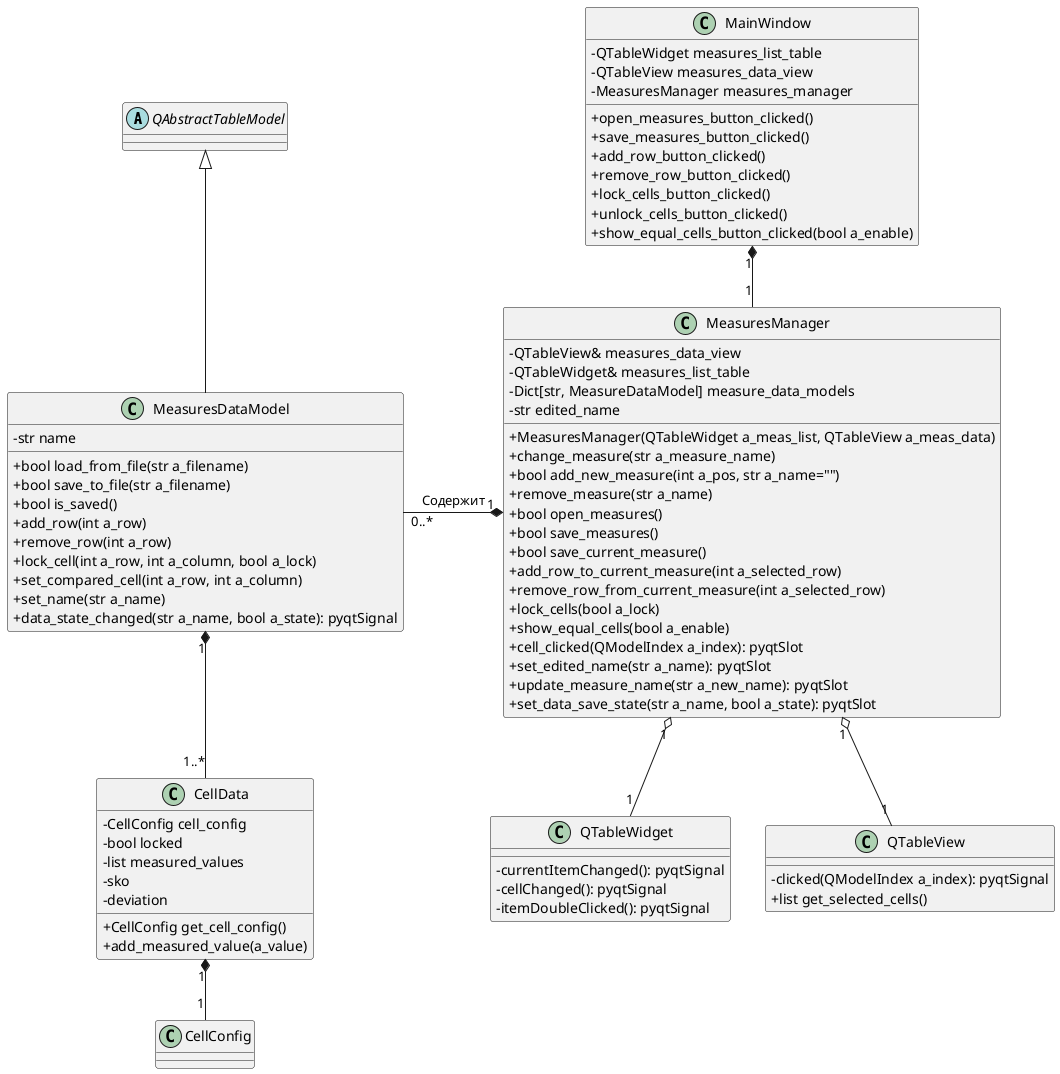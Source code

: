 @startuml

skinparam classAttributeIconSize 0

abstract class QAbstractTableModel

QAbstractTableModel <|-- MeasuresDataModel

MainWindow "1" *-- "1" MeasuresManager
MeasuresDataModel "0..*" -right--* "1" MeasuresManager: Содержит
MeasuresDataModel "1" *-- "1..*" CellData

MeasuresManager "1" o-- "1" QTableWidget
MeasuresManager "1" o-- "1" QTableView

CellData "1" *-- "1" CellConfig


class MainWindow {
-QTableWidget measures_list_table
-QTableView measures_data_view
-MeasuresManager measures_manager

+open_measures_button_clicked()
+save_measures_button_clicked()
+add_row_button_clicked()
+remove_row_button_clicked()
+lock_cells_button_clicked()
+unlock_cells_button_clicked()
+show_equal_cells_button_clicked(bool a_enable)
}

class MeasuresManager {
-QTableView& measures_data_view
-QTableWidget& measures_list_table
-Dict[str, MeasureDataModel] measure_data_models
-str edited_name
+MeasuresManager(QTableWidget a_meas_list, QTableView a_meas_data)
+change_measure(str a_measure_name)
+bool add_new_measure(int a_pos, str a_name="")
+remove_measure(str a_name)
+bool open_measures()
+bool save_measures()
+bool save_current_measure()
+add_row_to_current_measure(int a_selected_row)
+remove_row_from_current_measure(int a_selected_row)
+lock_cells(bool a_lock)
+show_equal_cells(bool a_enable)
+cell_clicked(QModelIndex a_index): pyqtSlot
+set_edited_name(str a_name): pyqtSlot
+update_measure_name(str a_new_name): pyqtSlot
+set_data_save_state(str a_name, bool a_state): pyqtSlot
}

class MeasuresDataModel {
-str name
+bool load_from_file(str a_filename)
+bool save_to_file(str a_filename)
+bool is_saved()
+add_row(int a_row)
+remove_row(int a_row)
+lock_cell(int a_row, int a_column, bool a_lock)
+set_compared_cell(int a_row, int a_column)
+set_name(str a_name)
+data_state_changed(str a_name, bool a_state): pyqtSignal
}

class CellData {
-CellConfig cell_config
-bool locked
-list measured_values
-sko
-deviation
+CellConfig get_cell_config()
+add_measured_value(a_value)
}

class CellConfig {

}

class QTableWidget {
-currentItemChanged(): pyqtSignal
-cellChanged(): pyqtSignal
-itemDoubleClicked(): pyqtSignal
}

class QTableView {
-clicked(QModelIndex a_index): pyqtSignal
+list get_selected_cells()
}

@enduml
